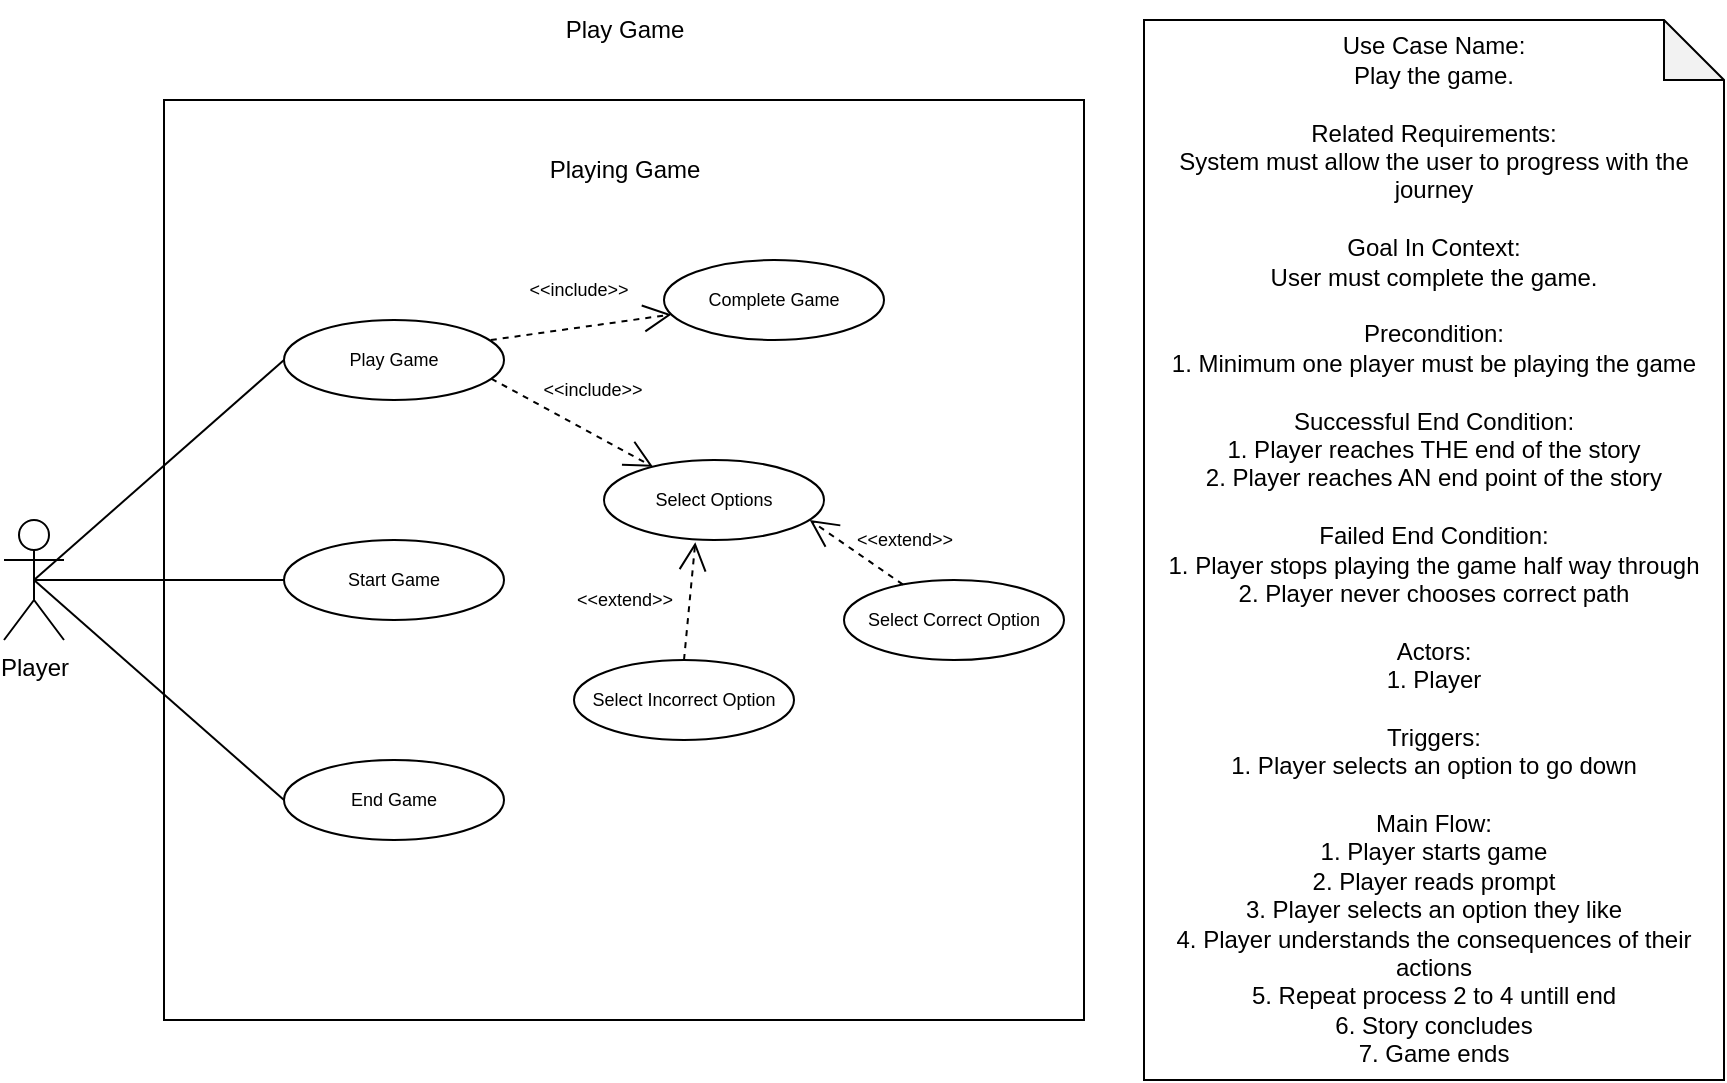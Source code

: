 <mxfile>
    <diagram id="B7099fR4u4TiieNFcxP_" name="Page-1">
        <mxGraphModel dx="1031" dy="640" grid="1" gridSize="10" guides="1" tooltips="1" connect="1" arrows="1" fold="1" page="1" pageScale="1" pageWidth="850" pageHeight="1100" math="0" shadow="0">
            <root>
                <mxCell id="0"/>
                <mxCell id="1" parent="0"/>
                <mxCell id="2" value="" style="whiteSpace=wrap;html=1;aspect=fixed;" vertex="1" parent="1">
                    <mxGeometry x="220" y="170" width="460" height="460" as="geometry"/>
                </mxCell>
                <mxCell id="3" value="Player" style="shape=umlActor;verticalLabelPosition=bottom;verticalAlign=top;html=1;" vertex="1" parent="1">
                    <mxGeometry x="140" y="380" width="30" height="60" as="geometry"/>
                </mxCell>
                <mxCell id="5" value="Play Game" style="text;html=1;align=center;verticalAlign=middle;resizable=0;points=[];autosize=1;strokeColor=none;fillColor=none;" vertex="1" parent="1">
                    <mxGeometry x="410" y="120" width="80" height="30" as="geometry"/>
                </mxCell>
                <mxCell id="6" value="Playing Game" style="text;html=1;align=center;verticalAlign=middle;resizable=0;points=[];autosize=1;strokeColor=none;fillColor=none;" vertex="1" parent="1">
                    <mxGeometry x="400" y="190" width="100" height="30" as="geometry"/>
                </mxCell>
                <mxCell id="7" value="Use Case Name:&lt;br&gt;Play the game.&lt;br&gt;&lt;br&gt;Related Requirements:&lt;br&gt;System must allow the user to progress with the journey&lt;br&gt;&lt;br&gt;Goal In Context:&lt;br&gt;User must complete the game.&lt;br&gt;&lt;br&gt;Precondition:&lt;br&gt;1. Minimum one player must be playing the game&lt;br&gt;&lt;br&gt;Successful End Condition:&lt;br&gt;1. Player reaches THE end of the story&lt;br&gt;2. Player reaches AN end point of the story&lt;br&gt;&lt;br&gt;Failed End Condition:&lt;br&gt;1. Player stops playing the game half way through&lt;br&gt;2. Player never chooses correct path&lt;br&gt;&lt;br&gt;Actors:&lt;br&gt;1. Player&lt;br&gt;&lt;br&gt;Triggers:&lt;br&gt;1. Player selects an option to go down&lt;br&gt;&lt;br&gt;Main Flow:&lt;br&gt;1. Player starts game&lt;br&gt;2. Player reads prompt&lt;br&gt;3. Player selects an option they like&lt;br&gt;4. Player understands the consequences of their actions&lt;br&gt;5. Repeat process 2 to 4 untill end&lt;br&gt;6. Story concludes&lt;br&gt;7. Game ends" style="shape=note;whiteSpace=wrap;html=1;backgroundOutline=1;darkOpacity=0.05;" vertex="1" parent="1">
                    <mxGeometry x="710" y="130" width="290" height="530" as="geometry"/>
                </mxCell>
                <mxCell id="8" value="Start Game" style="ellipse;whiteSpace=wrap;html=1;fontSize=9;" vertex="1" parent="1">
                    <mxGeometry x="280" y="390" width="110" height="40" as="geometry"/>
                </mxCell>
                <mxCell id="9" value="Play Game" style="ellipse;whiteSpace=wrap;html=1;fontSize=9;" vertex="1" parent="1">
                    <mxGeometry x="280" y="280" width="110" height="40" as="geometry"/>
                </mxCell>
                <mxCell id="10" value="" style="endArrow=none;html=1;fontSize=9;exitX=0.5;exitY=0.5;exitDx=0;exitDy=0;exitPerimeter=0;entryX=0;entryY=0.5;entryDx=0;entryDy=0;" edge="1" parent="1" source="3" target="9">
                    <mxGeometry width="50" height="50" relative="1" as="geometry">
                        <mxPoint x="620" y="440" as="sourcePoint"/>
                        <mxPoint x="670" y="390" as="targetPoint"/>
                    </mxGeometry>
                </mxCell>
                <mxCell id="11" value="" style="endArrow=none;html=1;fontSize=9;exitX=0.5;exitY=0.5;exitDx=0;exitDy=0;exitPerimeter=0;entryX=0;entryY=0.5;entryDx=0;entryDy=0;" edge="1" parent="1" source="3" target="8">
                    <mxGeometry width="50" height="50" relative="1" as="geometry">
                        <mxPoint x="165" y="420" as="sourcePoint"/>
                        <mxPoint x="290" y="300" as="targetPoint"/>
                    </mxGeometry>
                </mxCell>
                <mxCell id="12" value="Select Options" style="ellipse;whiteSpace=wrap;html=1;fontSize=9;" vertex="1" parent="1">
                    <mxGeometry x="440" y="350" width="110" height="40" as="geometry"/>
                </mxCell>
                <mxCell id="13" value="&amp;lt;&amp;lt;include&amp;gt;&amp;gt;" style="endArrow=open;endSize=12;dashed=1;html=1;fontSize=9;exitX=0.942;exitY=0.733;exitDx=0;exitDy=0;exitPerimeter=0;" edge="1" parent="1" source="9" target="12">
                    <mxGeometry x="0.015" y="19" width="160" relative="1" as="geometry">
                        <mxPoint x="560" y="410" as="sourcePoint"/>
                        <mxPoint x="720" y="410" as="targetPoint"/>
                        <mxPoint as="offset"/>
                    </mxGeometry>
                </mxCell>
                <mxCell id="14" value="End Game" style="ellipse;whiteSpace=wrap;html=1;fontSize=9;" vertex="1" parent="1">
                    <mxGeometry x="280" y="500" width="110" height="40" as="geometry"/>
                </mxCell>
                <mxCell id="15" value="" style="endArrow=none;html=1;fontSize=9;exitX=0.5;exitY=0.5;exitDx=0;exitDy=0;exitPerimeter=0;entryX=0;entryY=0.5;entryDx=0;entryDy=0;" edge="1" parent="1" source="3" target="14">
                    <mxGeometry width="50" height="50" relative="1" as="geometry">
                        <mxPoint x="165" y="420" as="sourcePoint"/>
                        <mxPoint x="290.0" y="420" as="targetPoint"/>
                    </mxGeometry>
                </mxCell>
                <mxCell id="17" value="Complete Game" style="ellipse;whiteSpace=wrap;html=1;fontSize=9;" vertex="1" parent="1">
                    <mxGeometry x="470" y="250" width="110" height="40" as="geometry"/>
                </mxCell>
                <mxCell id="18" value="&amp;lt;&amp;lt;include&amp;gt;&amp;gt;" style="endArrow=open;endSize=12;dashed=1;html=1;fontSize=9;exitX=0.94;exitY=0.25;exitDx=0;exitDy=0;exitPerimeter=0;" edge="1" parent="1" source="9" target="17">
                    <mxGeometry x="0.015" y="19" width="160" relative="1" as="geometry">
                        <mxPoint x="393.62" y="319.32" as="sourcePoint"/>
                        <mxPoint x="458.724" y="353.548" as="targetPoint"/>
                        <mxPoint as="offset"/>
                    </mxGeometry>
                </mxCell>
                <mxCell id="19" value="Select Correct Option" style="ellipse;whiteSpace=wrap;html=1;fontSize=9;" vertex="1" parent="1">
                    <mxGeometry x="560" y="410" width="110" height="40" as="geometry"/>
                </mxCell>
                <mxCell id="20" value="Select Incorrect Option" style="ellipse;whiteSpace=wrap;html=1;fontSize=9;" vertex="1" parent="1">
                    <mxGeometry x="425" y="450" width="110" height="40" as="geometry"/>
                </mxCell>
                <mxCell id="21" value="&amp;lt;&amp;lt;extend&amp;gt;&amp;gt;" style="endArrow=open;endSize=12;dashed=1;html=1;fontSize=9;exitX=0.5;exitY=0;exitDx=0;exitDy=0;entryX=0.415;entryY=1.028;entryDx=0;entryDy=0;entryPerimeter=0;" edge="1" parent="1" source="20" target="12">
                    <mxGeometry x="-0.087" y="33" width="160" relative="1" as="geometry">
                        <mxPoint x="393.62" y="319.32" as="sourcePoint"/>
                        <mxPoint x="474.474" y="363.363" as="targetPoint"/>
                        <mxPoint as="offset"/>
                    </mxGeometry>
                </mxCell>
                <mxCell id="22" value="&amp;lt;&amp;lt;extend&amp;gt;&amp;gt;" style="endArrow=open;endSize=12;dashed=1;html=1;fontSize=9;entryX=0.935;entryY=0.75;entryDx=0;entryDy=0;entryPerimeter=0;" edge="1" parent="1" source="19" target="12">
                    <mxGeometry x="-0.567" y="-19" width="160" relative="1" as="geometry">
                        <mxPoint x="465" y="450" as="sourcePoint"/>
                        <mxPoint x="495.65" y="401.12" as="targetPoint"/>
                        <mxPoint as="offset"/>
                    </mxGeometry>
                </mxCell>
            </root>
        </mxGraphModel>
    </diagram>
</mxfile>